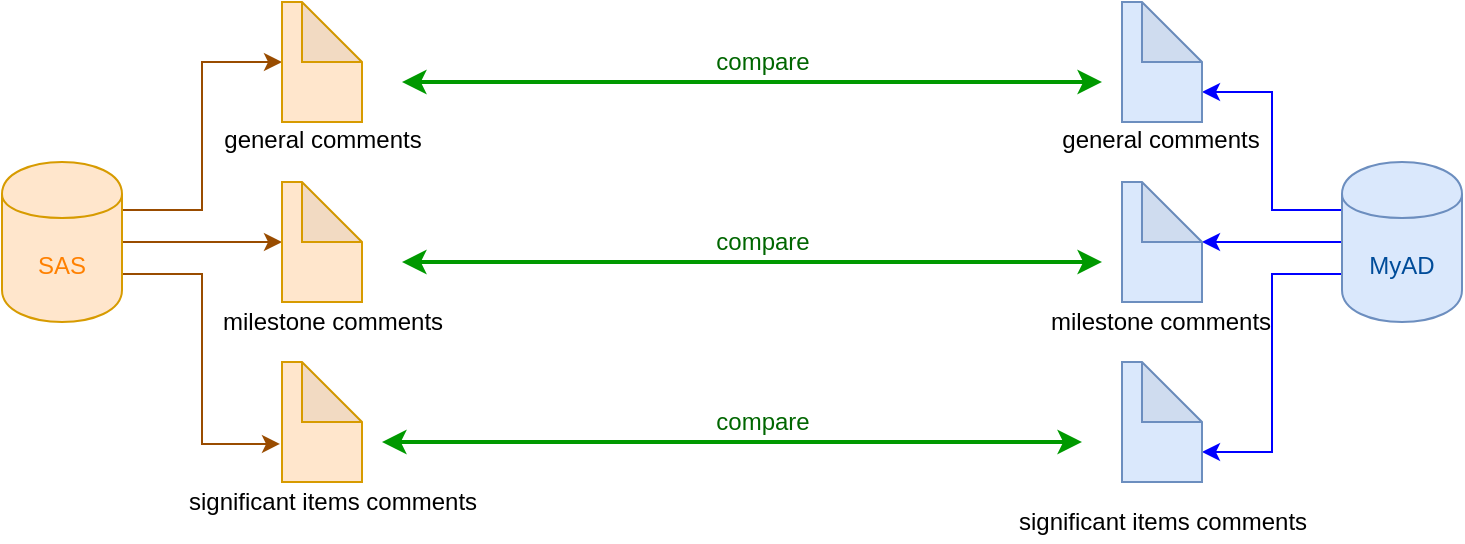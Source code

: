 <mxfile version="12.8.4" type="github">
  <diagram id="4ZIxGLmC_gH1Bq4bnzQN" name="Page-1">
    <mxGraphModel dx="1359" dy="675" grid="1" gridSize="10" guides="1" tooltips="1" connect="1" arrows="1" fold="1" page="1" pageScale="1" pageWidth="850" pageHeight="1100" math="0" shadow="0">
      <root>
        <mxCell id="0" />
        <mxCell id="1" parent="0" />
        <mxCell id="OT6HhPJYxPwV4lRJUis--19" style="edgeStyle=orthogonalEdgeStyle;rounded=0;orthogonalLoop=1;jettySize=auto;html=1;entryX=0;entryY=0.5;entryDx=0;entryDy=0;entryPerimeter=0;strokeColor=#994C00;" edge="1" parent="1" source="OT6HhPJYxPwV4lRJUis--1" target="OT6HhPJYxPwV4lRJUis--7">
          <mxGeometry relative="1" as="geometry" />
        </mxCell>
        <mxCell id="OT6HhPJYxPwV4lRJUis--20" style="edgeStyle=orthogonalEdgeStyle;rounded=0;orthogonalLoop=1;jettySize=auto;html=1;exitX=1;exitY=0.3;exitDx=0;exitDy=0;entryX=0;entryY=0.5;entryDx=0;entryDy=0;entryPerimeter=0;strokeColor=#994C00;" edge="1" parent="1" source="OT6HhPJYxPwV4lRJUis--1" target="OT6HhPJYxPwV4lRJUis--10">
          <mxGeometry relative="1" as="geometry" />
        </mxCell>
        <mxCell id="OT6HhPJYxPwV4lRJUis--21" style="edgeStyle=orthogonalEdgeStyle;rounded=0;orthogonalLoop=1;jettySize=auto;html=1;exitX=1;exitY=0.7;exitDx=0;exitDy=0;entryX=-0.025;entryY=0.683;entryDx=0;entryDy=0;entryPerimeter=0;strokeColor=#994C00;" edge="1" parent="1" source="OT6HhPJYxPwV4lRJUis--1" target="OT6HhPJYxPwV4lRJUis--11">
          <mxGeometry relative="1" as="geometry" />
        </mxCell>
        <mxCell id="OT6HhPJYxPwV4lRJUis--1" value="&lt;font color=&quot;#ff8000&quot;&gt;SAS&lt;/font&gt;" style="shape=cylinder;whiteSpace=wrap;html=1;boundedLbl=1;backgroundOutline=1;fillColor=#ffe6cc;strokeColor=#d79b00;" vertex="1" parent="1">
          <mxGeometry x="60" y="260" width="60" height="80" as="geometry" />
        </mxCell>
        <mxCell id="OT6HhPJYxPwV4lRJUis--16" style="edgeStyle=orthogonalEdgeStyle;rounded=0;orthogonalLoop=1;jettySize=auto;html=1;entryX=0;entryY=0;entryDx=40;entryDy=30;entryPerimeter=0;exitX=0;exitY=0.5;exitDx=0;exitDy=0;exitPerimeter=0;strokeColor=#0000FF;" edge="1" parent="1" source="OT6HhPJYxPwV4lRJUis--2" target="OT6HhPJYxPwV4lRJUis--13">
          <mxGeometry relative="1" as="geometry" />
        </mxCell>
        <mxCell id="OT6HhPJYxPwV4lRJUis--17" style="edgeStyle=orthogonalEdgeStyle;rounded=0;orthogonalLoop=1;jettySize=auto;html=1;exitX=0;exitY=0.3;exitDx=0;exitDy=0;entryX=0;entryY=0;entryDx=40;entryDy=45;entryPerimeter=0;strokeColor=#0000FF;" edge="1" parent="1" source="OT6HhPJYxPwV4lRJUis--2" target="OT6HhPJYxPwV4lRJUis--15">
          <mxGeometry relative="1" as="geometry" />
        </mxCell>
        <mxCell id="OT6HhPJYxPwV4lRJUis--18" style="edgeStyle=orthogonalEdgeStyle;rounded=0;orthogonalLoop=1;jettySize=auto;html=1;exitX=0;exitY=0.7;exitDx=0;exitDy=0;entryX=0;entryY=0;entryDx=40;entryDy=45;entryPerimeter=0;strokeColor=#0000FF;" edge="1" parent="1" source="OT6HhPJYxPwV4lRJUis--2" target="OT6HhPJYxPwV4lRJUis--14">
          <mxGeometry relative="1" as="geometry" />
        </mxCell>
        <mxCell id="OT6HhPJYxPwV4lRJUis--2" value="&lt;font color=&quot;#004c99&quot;&gt;MyAD&lt;/font&gt;" style="shape=cylinder;whiteSpace=wrap;html=1;boundedLbl=1;backgroundOutline=1;fillColor=#dae8fc;strokeColor=#6c8ebf;" vertex="1" parent="1">
          <mxGeometry x="730" y="260" width="60" height="80" as="geometry" />
        </mxCell>
        <mxCell id="OT6HhPJYxPwV4lRJUis--7" value="" style="shape=note;whiteSpace=wrap;html=1;backgroundOutline=1;darkOpacity=0.05;fillColor=#ffe6cc;strokeColor=#d79b00;" vertex="1" parent="1">
          <mxGeometry x="200" y="270" width="40" height="60" as="geometry" />
        </mxCell>
        <mxCell id="OT6HhPJYxPwV4lRJUis--10" value="" style="shape=note;whiteSpace=wrap;html=1;backgroundOutline=1;darkOpacity=0.05;fillColor=#ffe6cc;strokeColor=#d79b00;" vertex="1" parent="1">
          <mxGeometry x="200" y="180" width="40" height="60" as="geometry" />
        </mxCell>
        <mxCell id="OT6HhPJYxPwV4lRJUis--11" value="" style="shape=note;whiteSpace=wrap;html=1;backgroundOutline=1;darkOpacity=0.05;fillColor=#ffe6cc;strokeColor=#d79b00;" vertex="1" parent="1">
          <mxGeometry x="200" y="360" width="40" height="60" as="geometry" />
        </mxCell>
        <mxCell id="OT6HhPJYxPwV4lRJUis--13" value="" style="shape=note;whiteSpace=wrap;html=1;backgroundOutline=1;darkOpacity=0.05;fillColor=#dae8fc;strokeColor=#6c8ebf;" vertex="1" parent="1">
          <mxGeometry x="620" y="270" width="40" height="60" as="geometry" />
        </mxCell>
        <mxCell id="OT6HhPJYxPwV4lRJUis--14" value="" style="shape=note;whiteSpace=wrap;html=1;backgroundOutline=1;darkOpacity=0.05;fillColor=#dae8fc;strokeColor=#6c8ebf;" vertex="1" parent="1">
          <mxGeometry x="620" y="360" width="40" height="60" as="geometry" />
        </mxCell>
        <mxCell id="OT6HhPJYxPwV4lRJUis--15" value="" style="shape=note;whiteSpace=wrap;html=1;backgroundOutline=1;darkOpacity=0.05;fillColor=#dae8fc;strokeColor=#6c8ebf;" vertex="1" parent="1">
          <mxGeometry x="620" y="180" width="40" height="60" as="geometry" />
        </mxCell>
        <mxCell id="OT6HhPJYxPwV4lRJUis--22" value="general comments" style="text;html=1;align=center;verticalAlign=middle;resizable=0;points=[];autosize=1;" vertex="1" parent="1">
          <mxGeometry x="584" y="239" width="110" height="20" as="geometry" />
        </mxCell>
        <mxCell id="OT6HhPJYxPwV4lRJUis--23" value="general comments" style="text;html=1;align=center;verticalAlign=middle;resizable=0;points=[];autosize=1;" vertex="1" parent="1">
          <mxGeometry x="165" y="239" width="110" height="20" as="geometry" />
        </mxCell>
        <mxCell id="OT6HhPJYxPwV4lRJUis--24" value="milestone comments" style="text;html=1;align=center;verticalAlign=middle;resizable=0;points=[];autosize=1;" vertex="1" parent="1">
          <mxGeometry x="160" y="330" width="130" height="20" as="geometry" />
        </mxCell>
        <mxCell id="OT6HhPJYxPwV4lRJUis--25" value="milestone comments" style="text;html=1;align=center;verticalAlign=middle;resizable=0;points=[];autosize=1;" vertex="1" parent="1">
          <mxGeometry x="574" y="330" width="130" height="20" as="geometry" />
        </mxCell>
        <mxCell id="OT6HhPJYxPwV4lRJUis--26" value="significant items comments" style="text;html=1;align=center;verticalAlign=middle;resizable=0;points=[];autosize=1;" vertex="1" parent="1">
          <mxGeometry x="145" y="420" width="160" height="20" as="geometry" />
        </mxCell>
        <mxCell id="OT6HhPJYxPwV4lRJUis--27" value="significant items comments" style="text;html=1;align=center;verticalAlign=middle;resizable=0;points=[];autosize=1;" vertex="1" parent="1">
          <mxGeometry x="560" y="430" width="160" height="20" as="geometry" />
        </mxCell>
        <mxCell id="OT6HhPJYxPwV4lRJUis--28" value="" style="endArrow=classic;startArrow=classic;html=1;strokeColor=#009900;strokeWidth=2;" edge="1" parent="1">
          <mxGeometry width="50" height="50" relative="1" as="geometry">
            <mxPoint x="260" y="220" as="sourcePoint" />
            <mxPoint x="610" y="220" as="targetPoint" />
          </mxGeometry>
        </mxCell>
        <mxCell id="OT6HhPJYxPwV4lRJUis--29" value="" style="endArrow=classic;startArrow=classic;html=1;strokeColor=#009900;strokeWidth=2;" edge="1" parent="1">
          <mxGeometry width="50" height="50" relative="1" as="geometry">
            <mxPoint x="260" y="310" as="sourcePoint" />
            <mxPoint x="610" y="310" as="targetPoint" />
          </mxGeometry>
        </mxCell>
        <mxCell id="OT6HhPJYxPwV4lRJUis--30" value="" style="endArrow=classic;startArrow=classic;html=1;strokeColor=#009900;strokeWidth=2;" edge="1" parent="1">
          <mxGeometry width="50" height="50" relative="1" as="geometry">
            <mxPoint x="250" y="400" as="sourcePoint" />
            <mxPoint x="600" y="400" as="targetPoint" />
          </mxGeometry>
        </mxCell>
        <mxCell id="OT6HhPJYxPwV4lRJUis--31" value="compare" style="text;html=1;align=center;verticalAlign=middle;resizable=0;points=[];autosize=1;fontColor=#006600;" vertex="1" parent="1">
          <mxGeometry x="410" y="200" width="60" height="20" as="geometry" />
        </mxCell>
        <mxCell id="OT6HhPJYxPwV4lRJUis--32" value="compare" style="text;html=1;align=center;verticalAlign=middle;resizable=0;points=[];autosize=1;fontColor=#006600;" vertex="1" parent="1">
          <mxGeometry x="410" y="290" width="60" height="20" as="geometry" />
        </mxCell>
        <mxCell id="OT6HhPJYxPwV4lRJUis--33" value="compare" style="text;html=1;align=center;verticalAlign=middle;resizable=0;points=[];autosize=1;fontColor=#006600;" vertex="1" parent="1">
          <mxGeometry x="410" y="380" width="60" height="20" as="geometry" />
        </mxCell>
      </root>
    </mxGraphModel>
  </diagram>
</mxfile>
